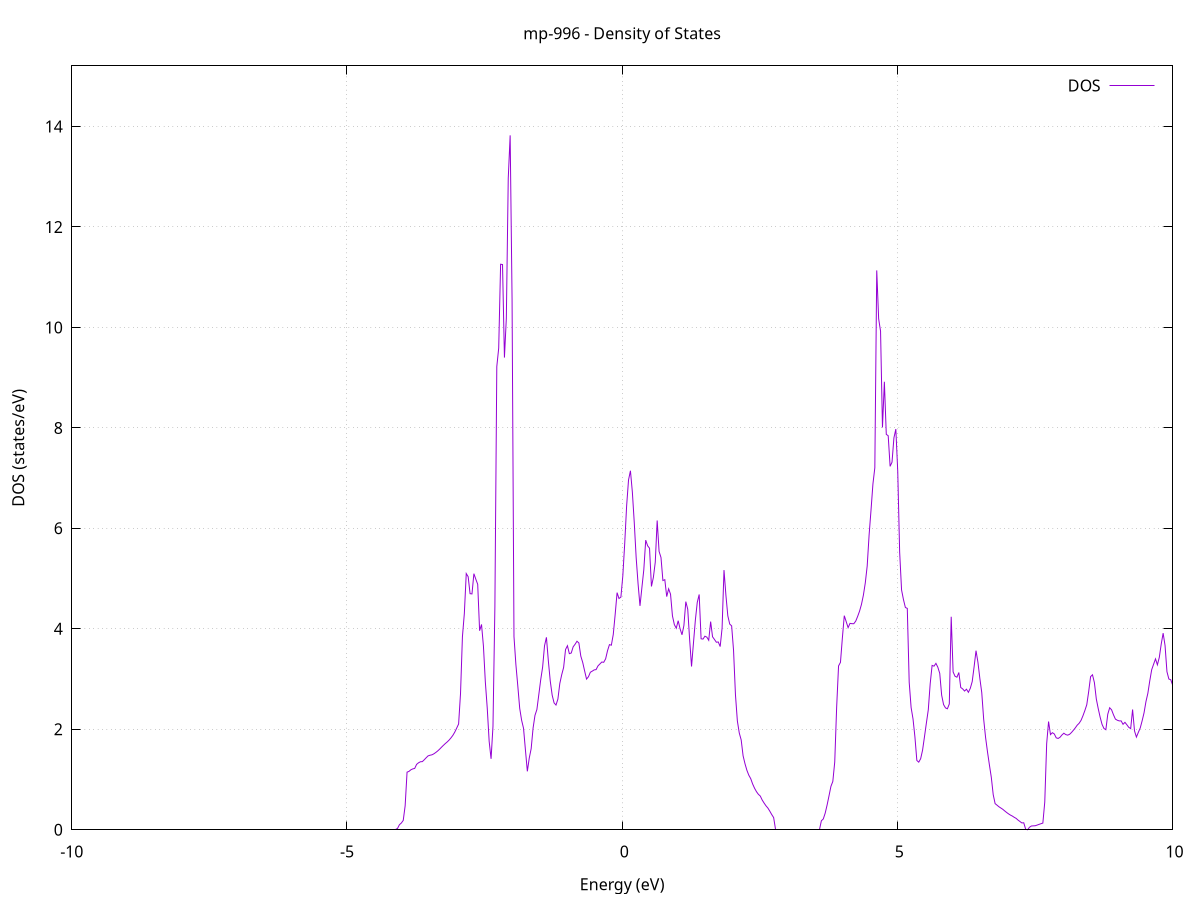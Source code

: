 set title 'mp-996 - Density of States'
set xlabel 'Energy (eV)'
set ylabel 'DOS (states/eV)'
set grid
set xrange [-10:10]
set yrange [0:15.206]
set xzeroaxis lt -1
set terminal png size 800,600
set output 'mp-996_dos_gnuplot.png'
plot '-' using 1:2 with lines title 'DOS'
-44.463100 0.000000
-44.428400 0.000000
-44.393700 0.000000
-44.359000 0.000000
-44.324400 0.000000
-44.289700 0.000000
-44.255000 0.000000
-44.220300 0.000000
-44.185600 0.000000
-44.150900 0.000000
-44.116200 0.000000
-44.081500 0.000000
-44.046800 0.000000
-44.012100 0.000000
-43.977400 0.000000
-43.942700 0.000000
-43.908000 0.000000
-43.873400 0.000000
-43.838700 0.000000
-43.804000 0.000000
-43.769300 0.000000
-43.734600 0.000000
-43.699900 0.000000
-43.665200 0.000000
-43.630500 0.000000
-43.595800 0.000000
-43.561100 0.000000
-43.526400 0.000000
-43.491700 0.000000
-43.457100 0.000000
-43.422400 0.000000
-43.387700 0.000000
-43.353000 0.000000
-43.318300 0.000000
-43.283600 0.000000
-43.248900 0.000000
-43.214200 0.000000
-43.179500 0.000000
-43.144800 0.000000
-43.110100 0.000000
-43.075400 0.000000
-43.040700 0.000000
-43.006100 0.000000
-42.971400 0.000000
-42.936700 0.000000
-42.902000 0.000000
-42.867300 0.000000
-42.832600 0.000000
-42.797900 0.000000
-42.763200 0.000000
-42.728500 0.000000
-42.693800 0.000000
-42.659100 0.000000
-42.624400 0.000000
-42.589800 0.000000
-42.555100 0.000000
-42.520400 0.000000
-42.485700 0.000000
-42.451000 0.000000
-42.416300 0.000000
-42.381600 0.000000
-42.346900 0.000000
-42.312200 0.000000
-42.277500 0.000000
-42.242800 0.000000
-42.208100 0.000000
-42.173400 0.000000
-42.138800 0.000000
-42.104100 0.000000
-42.069400 0.000000
-42.034700 0.000000
-42.000000 0.000000
-41.965300 0.000000
-41.930600 0.000000
-41.895900 0.000000
-41.861200 0.000000
-41.826500 0.000000
-41.791800 0.000000
-41.757100 0.000000
-41.722500 0.000000
-41.687800 0.000000
-41.653100 0.000000
-41.618400 0.000000
-41.583700 0.000000
-41.549000 0.000000
-41.514300 0.000000
-41.479600 0.000000
-41.444900 0.000000
-41.410200 0.000000
-41.375500 0.000000
-41.340800 0.000000
-41.306100 481.520100
-41.271500 0.000000
-41.236800 0.000000
-41.202100 0.000000
-41.167400 0.000000
-41.132700 0.000000
-41.098000 0.000000
-41.063300 0.000000
-41.028600 0.000000
-40.993900 0.000000
-40.959200 23.915100
-40.924500 19.871700
-40.889800 24.821700
-40.855200 14.675400
-40.820500 0.000000
-40.785800 0.000000
-40.751100 152.923300
-40.716400 0.000000
-40.681700 0.000000
-40.647000 0.000000
-40.612300 0.000000
-40.577600 0.000000
-40.542900 0.000000
-40.508200 0.000000
-40.473500 0.000000
-40.438800 0.000000
-40.404200 0.000000
-40.369500 0.000000
-40.334800 0.000000
-40.300100 0.000000
-40.265400 0.000000
-40.230700 0.000000
-40.196000 0.000000
-40.161300 0.000000
-40.126600 0.000000
-40.091900 0.000000
-40.057200 0.000000
-40.022500 0.000000
-39.987900 0.000000
-39.953200 0.000000
-39.918500 0.000000
-39.883800 0.000000
-39.849100 0.000000
-39.814400 0.000000
-39.779700 0.000000
-39.745000 0.000000
-39.710300 0.000000
-39.675600 0.000000
-39.640900 0.000000
-39.606200 0.000000
-39.571500 0.000000
-39.536900 0.000000
-39.502200 0.000000
-39.467500 0.000000
-39.432800 0.000000
-39.398100 0.000000
-39.363400 0.000000
-39.328700 0.000000
-39.294000 0.000000
-39.259300 0.000000
-39.224600 0.000000
-39.189900 0.000000
-39.155200 0.000000
-39.120600 0.000000
-39.085900 0.000000
-39.051200 0.000000
-39.016500 0.000000
-38.981800 0.000000
-38.947100 0.000000
-38.912400 0.000000
-38.877700 0.000000
-38.843000 0.000000
-38.808300 0.000000
-38.773600 0.000000
-38.738900 0.000000
-38.704200 0.000000
-38.669600 0.000000
-38.634900 0.000000
-38.600200 0.000000
-38.565500 0.000000
-38.530800 0.000000
-38.496100 0.000000
-38.461400 0.000000
-38.426700 0.000000
-38.392000 0.000000
-38.357300 0.000000
-38.322600 0.000000
-38.287900 0.000000
-38.253300 0.000000
-38.218600 0.000000
-38.183900 0.000000
-38.149200 0.000000
-38.114500 0.000000
-38.079800 0.000000
-38.045100 0.000000
-38.010400 0.000000
-37.975700 0.000000
-37.941000 0.000000
-37.906300 0.000000
-37.871600 0.000000
-37.836900 0.000000
-37.802300 0.000000
-37.767600 0.000000
-37.732900 0.000000
-37.698200 0.000000
-37.663500 0.000000
-37.628800 0.000000
-37.594100 0.000000
-37.559400 0.000000
-37.524700 0.000000
-37.490000 0.000000
-37.455300 0.000000
-37.420600 0.000000
-37.386000 0.000000
-37.351300 0.000000
-37.316600 0.000000
-37.281900 0.000000
-37.247200 0.000000
-37.212500 0.000000
-37.177800 0.000000
-37.143100 0.000000
-37.108400 0.000000
-37.073700 0.000000
-37.039000 0.000000
-37.004300 0.000000
-36.969600 0.000000
-36.935000 0.000000
-36.900300 0.000000
-36.865600 0.000000
-36.830900 0.000000
-36.796200 0.000000
-36.761500 0.000000
-36.726800 0.000000
-36.692100 0.000000
-36.657400 0.000000
-36.622700 0.000000
-36.588000 0.000000
-36.553300 0.000000
-36.518700 0.000000
-36.484000 0.000000
-36.449300 0.000000
-36.414600 0.000000
-36.379900 0.000000
-36.345200 0.000000
-36.310500 0.000000
-36.275800 0.000000
-36.241100 0.000000
-36.206400 0.000000
-36.171700 0.000000
-36.137000 0.000000
-36.102300 0.000000
-36.067700 0.000000
-36.033000 0.000000
-35.998300 0.000000
-35.963600 0.000000
-35.928900 0.000000
-35.894200 0.000000
-35.859500 0.000000
-35.824800 0.000000
-35.790100 0.000000
-35.755400 0.000000
-35.720700 0.000000
-35.686000 0.000000
-35.651400 0.000000
-35.616700 0.000000
-35.582000 0.000000
-35.547300 0.000000
-35.512600 0.000000
-35.477900 0.000000
-35.443200 0.000000
-35.408500 0.000000
-35.373800 0.000000
-35.339100 0.000000
-35.304400 0.000000
-35.269700 0.000000
-35.235000 0.000000
-35.200400 0.000000
-35.165700 0.000000
-35.131000 0.000000
-35.096300 0.000000
-35.061600 0.000000
-35.026900 0.000000
-34.992200 0.000000
-34.957500 0.000000
-34.922800 0.000000
-34.888100 0.000000
-34.853400 0.000000
-34.818700 0.000000
-34.784100 0.000000
-34.749400 0.000000
-34.714700 0.000000
-34.680000 0.000000
-34.645300 0.000000
-34.610600 0.000000
-34.575900 0.000000
-34.541200 0.000000
-34.506500 0.000000
-34.471800 0.000000
-34.437100 0.000000
-34.402400 0.000000
-34.367700 0.000000
-34.333100 0.000000
-34.298400 0.000000
-34.263700 0.000000
-34.229000 0.000000
-34.194300 0.000000
-34.159600 0.000000
-34.124900 0.000000
-34.090200 0.000000
-34.055500 0.000000
-34.020800 0.000000
-33.986100 0.000000
-33.951400 0.000000
-33.916800 0.000000
-33.882100 0.000000
-33.847400 0.000000
-33.812700 0.000000
-33.778000 0.000000
-33.743300 0.000000
-33.708600 0.000000
-33.673900 0.000000
-33.639200 0.000000
-33.604500 0.000000
-33.569800 0.000000
-33.535100 0.000000
-33.500400 0.000000
-33.465800 0.000000
-33.431100 0.000000
-33.396400 0.000000
-33.361700 0.000000
-33.327000 0.000000
-33.292300 0.000000
-33.257600 0.000000
-33.222900 0.000000
-33.188200 0.000000
-33.153500 0.000000
-33.118800 0.000000
-33.084100 0.000000
-33.049500 0.000000
-33.014800 0.000000
-32.980100 0.000000
-32.945400 0.000000
-32.910700 0.000000
-32.876000 0.000000
-32.841300 0.000000
-32.806600 0.000000
-32.771900 0.000000
-32.737200 0.000000
-32.702500 0.000000
-32.667800 0.000000
-32.633100 0.000000
-32.598500 0.000000
-32.563800 0.000000
-32.529100 0.000000
-32.494400 0.000000
-32.459700 0.000000
-32.425000 0.000000
-32.390300 0.000000
-32.355600 0.000000
-32.320900 0.000000
-32.286200 0.000000
-32.251500 0.000000
-32.216800 0.000000
-32.182200 0.000000
-32.147500 0.000000
-32.112800 0.000000
-32.078100 0.000000
-32.043400 0.000000
-32.008700 0.000000
-31.974000 0.000000
-31.939300 0.000000
-31.904600 0.000000
-31.869900 0.000000
-31.835200 0.000000
-31.800500 0.000000
-31.765800 0.000000
-31.731200 0.000000
-31.696500 0.000000
-31.661800 0.000000
-31.627100 0.000000
-31.592400 0.000000
-31.557700 0.000000
-31.523000 0.000000
-31.488300 0.000000
-31.453600 0.000000
-31.418900 0.000000
-31.384200 0.000000
-31.349500 0.000000
-31.314900 0.000000
-31.280200 0.000000
-31.245500 0.000000
-31.210800 0.000000
-31.176100 0.000000
-31.141400 0.000000
-31.106700 0.000000
-31.072000 0.000000
-31.037300 0.000000
-31.002600 0.000000
-30.967900 0.000000
-30.933200 0.000000
-30.898500 0.000000
-30.863900 0.000000
-30.829200 0.000000
-30.794500 0.000000
-30.759800 0.000000
-30.725100 0.000000
-30.690400 0.000000
-30.655700 0.000000
-30.621000 0.000000
-30.586300 0.000000
-30.551600 0.000000
-30.516900 0.000000
-30.482200 0.000000
-30.447600 0.000000
-30.412900 0.000000
-30.378200 0.000000
-30.343500 0.000000
-30.308800 0.000000
-30.274100 0.000000
-30.239400 0.000000
-30.204700 0.000000
-30.170000 0.000000
-30.135300 0.000000
-30.100600 0.000000
-30.065900 0.000000
-30.031200 0.000000
-29.996600 0.000000
-29.961900 0.000000
-29.927200 0.000000
-29.892500 0.000000
-29.857800 0.000000
-29.823100 0.000000
-29.788400 0.000000
-29.753700 0.000000
-29.719000 0.000000
-29.684300 0.000000
-29.649600 0.000000
-29.614900 0.000000
-29.580300 0.000000
-29.545600 0.000000
-29.510900 0.000000
-29.476200 0.000000
-29.441500 0.000000
-29.406800 0.000000
-29.372100 0.000000
-29.337400 0.000000
-29.302700 0.000000
-29.268000 0.000000
-29.233300 0.000000
-29.198600 0.000000
-29.163900 0.000000
-29.129300 0.000000
-29.094600 0.000000
-29.059900 0.000000
-29.025200 0.000000
-28.990500 0.000000
-28.955800 0.000000
-28.921100 0.000000
-28.886400 0.000000
-28.851700 0.000000
-28.817000 0.000000
-28.782300 0.000000
-28.747600 0.000000
-28.713000 0.000000
-28.678300 0.000000
-28.643600 0.000000
-28.608900 0.000000
-28.574200 0.000000
-28.539500 0.000000
-28.504800 0.000000
-28.470100 0.000000
-28.435400 0.000000
-28.400700 0.000000
-28.366000 0.000000
-28.331300 0.000000
-28.296600 0.000000
-28.262000 0.000000
-28.227300 0.000000
-28.192600 0.000000
-28.157900 0.000000
-28.123200 0.000000
-28.088500 0.000000
-28.053800 0.000000
-28.019100 0.000000
-27.984400 0.000000
-27.949700 0.000000
-27.915000 0.000000
-27.880300 0.000000
-27.845700 0.000000
-27.811000 0.000000
-27.776300 0.000000
-27.741600 0.000000
-27.706900 0.000000
-27.672200 0.000000
-27.637500 0.000000
-27.602800 0.000000
-27.568100 0.000000
-27.533400 0.000000
-27.498700 0.000000
-27.464000 0.000000
-27.429300 0.000000
-27.394700 0.000000
-27.360000 0.000000
-27.325300 0.000000
-27.290600 0.000000
-27.255900 0.000000
-27.221200 0.000000
-27.186500 0.000000
-27.151800 0.000000
-27.117100 0.000000
-27.082400 0.000000
-27.047700 0.000000
-27.013000 0.000000
-26.978400 0.000000
-26.943700 0.000000
-26.909000 0.000000
-26.874300 0.000000
-26.839600 0.000000
-26.804900 0.000000
-26.770200 0.000000
-26.735500 0.000000
-26.700800 0.000000
-26.666100 0.000000
-26.631400 0.000000
-26.596700 0.000000
-26.562000 0.000000
-26.527400 0.000000
-26.492700 0.000000
-26.458000 0.000000
-26.423300 0.000000
-26.388600 0.000000
-26.353900 0.000000
-26.319200 0.000000
-26.284500 0.000000
-26.249800 0.000000
-26.215100 0.000000
-26.180400 0.000000
-26.145700 0.000000
-26.111100 0.000000
-26.076400 0.000000
-26.041700 0.000000
-26.007000 0.000000
-25.972300 0.000000
-25.937600 0.000000
-25.902900 0.000000
-25.868200 0.000000
-25.833500 0.000000
-25.798800 0.000000
-25.764100 0.000000
-25.729400 0.000000
-25.694700 0.000000
-25.660100 0.000000
-25.625400 0.000000
-25.590700 0.000000
-25.556000 0.000000
-25.521300 0.000000
-25.486600 0.000000
-25.451900 0.000000
-25.417200 0.000000
-25.382500 0.000000
-25.347800 0.000000
-25.313100 0.000000
-25.278400 0.000000
-25.243800 0.000000
-25.209100 0.000000
-25.174400 0.000000
-25.139700 0.000000
-25.105000 0.000000
-25.070300 0.000000
-25.035600 0.000000
-25.000900 0.000000
-24.966200 0.000000
-24.931500 0.000000
-24.896800 0.000000
-24.862100 0.000000
-24.827400 0.000000
-24.792800 0.000000
-24.758100 0.000000
-24.723400 0.000000
-24.688700 0.000000
-24.654000 0.000000
-24.619300 0.000000
-24.584600 0.000000
-24.549900 0.000000
-24.515200 0.000000
-24.480500 0.000000
-24.445800 0.000000
-24.411100 0.000000
-24.376500 0.000000
-24.341800 0.000000
-24.307100 0.000000
-24.272400 0.000000
-24.237700 0.000000
-24.203000 0.000000
-24.168300 0.000000
-24.133600 0.000000
-24.098900 0.000000
-24.064200 0.000000
-24.029500 0.000000
-23.994800 0.000000
-23.960100 0.000000
-23.925500 0.000000
-23.890800 0.000000
-23.856100 0.000000
-23.821400 0.000000
-23.786700 0.000000
-23.752000 0.000000
-23.717300 0.000000
-23.682600 0.000000
-23.647900 0.000000
-23.613200 0.000000
-23.578500 0.000000
-23.543800 0.000000
-23.509200 0.000000
-23.474500 0.000000
-23.439800 0.000000
-23.405100 0.000000
-23.370400 0.000000
-23.335700 0.000000
-23.301000 0.000000
-23.266300 0.000000
-23.231600 0.000000
-23.196900 0.000000
-23.162200 0.000000
-23.127500 0.000000
-23.092800 0.000000
-23.058200 0.000000
-23.023500 0.000000
-22.988800 0.000000
-22.954100 0.000000
-22.919400 0.000000
-22.884700 0.000000
-22.850000 0.000000
-22.815300 0.000000
-22.780600 0.000000
-22.745900 0.000000
-22.711200 0.000000
-22.676500 0.000000
-22.641900 0.000000
-22.607200 0.000000
-22.572500 0.000000
-22.537800 0.000000
-22.503100 0.000000
-22.468400 0.000000
-22.433700 0.000000
-22.399000 0.000000
-22.364300 0.000000
-22.329600 0.000000
-22.294900 0.000000
-22.260200 0.000000
-22.225500 0.000000
-22.190900 0.000000
-22.156200 0.000000
-22.121500 0.000000
-22.086800 0.000000
-22.052100 0.000000
-22.017400 0.000000
-21.982700 0.000000
-21.948000 0.000000
-21.913300 0.000000
-21.878600 0.000000
-21.843900 0.000000
-21.809200 0.000000
-21.774600 0.000000
-21.739900 0.000000
-21.705200 0.000000
-21.670500 0.000000
-21.635800 0.000000
-21.601100 0.000000
-21.566400 0.000000
-21.531700 0.000000
-21.497000 0.000000
-21.462300 0.000000
-21.427600 0.000000
-21.392900 0.000000
-21.358200 0.000000
-21.323600 0.000000
-21.288900 0.000000
-21.254200 0.000000
-21.219500 0.000000
-21.184800 0.000000
-21.150100 0.000000
-21.115400 0.000000
-21.080700 0.000000
-21.046000 0.000000
-21.011300 0.000000
-20.976600 0.000000
-20.941900 0.000000
-20.907300 0.000000
-20.872600 0.000000
-20.837900 0.000000
-20.803200 0.000000
-20.768500 0.000000
-20.733800 0.000000
-20.699100 0.000000
-20.664400 0.000000
-20.629700 0.000000
-20.595000 0.000000
-20.560300 0.000000
-20.525600 0.000000
-20.490900 0.000000
-20.456300 0.000000
-20.421600 0.000000
-20.386900 0.000000
-20.352200 0.000000
-20.317500 0.000000
-20.282800 0.000000
-20.248100 0.000000
-20.213400 0.000000
-20.178700 0.000000
-20.144000 0.000000
-20.109300 0.000000
-20.074600 0.000000
-20.039900 0.000000
-20.005300 0.000000
-19.970600 0.000000
-19.935900 0.000000
-19.901200 0.000000
-19.866500 0.000000
-19.831800 0.000000
-19.797100 0.000000
-19.762400 0.000000
-19.727700 0.000000
-19.693000 0.000000
-19.658300 0.000000
-19.623600 0.000000
-19.589000 0.000000
-19.554300 0.000000
-19.519600 0.000000
-19.484900 0.000000
-19.450200 0.000000
-19.415500 0.000000
-19.380800 0.000000
-19.346100 0.000000
-19.311400 0.000000
-19.276700 0.000000
-19.242000 0.000000
-19.207300 0.000000
-19.172600 0.000000
-19.138000 0.000000
-19.103300 0.000000
-19.068600 0.000000
-19.033900 0.000000
-18.999200 0.000000
-18.964500 0.000000
-18.929800 0.000000
-18.895100 0.000000
-18.860400 0.000000
-18.825700 0.000000
-18.791000 0.000000
-18.756300 0.000000
-18.721700 0.000000
-18.687000 0.000000
-18.652300 0.000000
-18.617600 0.000000
-18.582900 0.000000
-18.548200 0.000000
-18.513500 0.000000
-18.478800 0.000000
-18.444100 0.000000
-18.409400 0.000000
-18.374700 0.000000
-18.340000 0.000000
-18.305300 0.000000
-18.270700 0.000000
-18.236000 0.000000
-18.201300 0.000000
-18.166600 0.000000
-18.131900 0.000000
-18.097200 0.000000
-18.062500 0.000000
-18.027800 0.000000
-17.993100 0.000000
-17.958400 0.000000
-17.923700 0.000000
-17.889000 0.000000
-17.854400 0.000000
-17.819700 0.000000
-17.785000 0.000000
-17.750300 0.000000
-17.715600 0.000000
-17.680900 0.000000
-17.646200 0.000000
-17.611500 0.000000
-17.576800 0.000000
-17.542100 0.000000
-17.507400 0.000000
-17.472700 0.000000
-17.438000 0.000000
-17.403400 0.000000
-17.368700 0.000000
-17.334000 0.000000
-17.299300 0.000000
-17.264600 0.000000
-17.229900 0.000000
-17.195200 0.000000
-17.160500 0.000000
-17.125800 0.000000
-17.091100 0.000000
-17.056400 0.000000
-17.021700 0.000000
-16.987100 0.000000
-16.952400 0.000000
-16.917700 0.000000
-16.883000 0.000000
-16.848300 0.000000
-16.813600 0.000000
-16.778900 0.000000
-16.744200 0.000000
-16.709500 0.000000
-16.674800 0.000000
-16.640100 0.000000
-16.605400 0.000000
-16.570700 0.000000
-16.536100 0.000000
-16.501400 0.000000
-16.466700 0.000000
-16.432000 0.000000
-16.397300 0.000000
-16.362600 0.000000
-16.327900 0.000000
-16.293200 0.000000
-16.258500 0.000000
-16.223800 0.000000
-16.189100 0.000000
-16.154400 0.000000
-16.119800 0.000000
-16.085100 0.000000
-16.050400 0.000000
-16.015700 0.000000
-15.981000 0.000000
-15.946300 0.000000
-15.911600 0.000000
-15.876900 0.000000
-15.842200 0.000000
-15.807500 0.000000
-15.772800 0.000000
-15.738100 0.096900
-15.703400 0.216500
-15.668800 0.315700
-15.634100 0.378300
-15.599400 0.438300
-15.564700 0.506000
-15.530000 0.578300
-15.495300 0.627000
-15.460600 0.691800
-15.425900 0.761000
-15.391200 0.843000
-15.356500 0.913400
-15.321800 0.984100
-15.287100 1.080600
-15.252500 1.179500
-15.217800 1.311800
-15.183100 1.438600
-15.148400 1.604900
-15.113700 1.847600
-15.079000 2.248500
-15.044300 2.410200
-15.009600 2.464100
-14.974900 2.283000
-14.940200 2.272200
-14.905500 2.329800
-14.870800 2.454100
-14.836100 2.655300
-14.801500 2.737700
-14.766800 2.864900
-14.732100 2.986400
-14.697400 3.152400
-14.662700 3.444800
-14.628000 3.865500
-14.593300 6.039800
-14.558600 6.590600
-14.523900 7.701900
-14.489200 6.160200
-14.454500 7.083300
-14.419800 6.280200
-14.385200 7.923300
-14.350500 5.538100
-14.315800 4.738000
-14.281100 1.347900
-14.246400 0.016600
-14.211700 0.168300
-14.177000 1.642200
-14.142300 3.545400
-14.107600 6.211100
-14.072900 11.253500
-14.038200 15.193800
-14.003500 17.744600
-13.968800 13.054200
-13.934200 10.427700
-13.899500 5.493000
-13.864800 4.987700
-13.830100 4.552900
-13.795400 4.244500
-13.760700 3.970300
-13.726000 3.794400
-13.691300 3.546300
-13.656600 2.378200
-13.621900 1.697100
-13.587200 1.143600
-13.552500 0.360600
-13.517900 0.000000
-13.483200 0.000000
-13.448500 0.000000
-13.413800 0.000000
-13.379100 0.000000
-13.344400 0.000000
-13.309700 0.000000
-13.275000 0.000000
-13.240300 0.000000
-13.205600 0.000000
-13.170900 0.000000
-13.136200 0.000000
-13.101500 0.000000
-13.066900 0.000000
-13.032200 0.000000
-12.997500 0.000000
-12.962800 0.000000
-12.928100 0.000000
-12.893400 0.000000
-12.858700 0.000000
-12.824000 0.000000
-12.789300 0.000000
-12.754600 0.000000
-12.719900 0.000000
-12.685200 0.000000
-12.650600 0.000000
-12.615900 0.000000
-12.581200 0.000000
-12.546500 0.000000
-12.511800 0.000000
-12.477100 0.000000
-12.442400 0.000000
-12.407700 0.000000
-12.373000 0.000000
-12.338300 0.000000
-12.303600 0.000000
-12.268900 0.000000
-12.234200 0.000000
-12.199600 0.000000
-12.164900 0.000000
-12.130200 0.000000
-12.095500 0.000000
-12.060800 0.000000
-12.026100 0.000000
-11.991400 0.000000
-11.956700 0.000000
-11.922000 0.000000
-11.887300 0.000000
-11.852600 0.000000
-11.817900 0.000000
-11.783300 0.000000
-11.748600 0.000000
-11.713900 0.000000
-11.679200 0.000000
-11.644500 0.000000
-11.609800 0.000000
-11.575100 0.000000
-11.540400 0.000000
-11.505700 0.000000
-11.471000 0.000000
-11.436300 0.000000
-11.401600 0.000000
-11.366900 0.000000
-11.332300 0.000000
-11.297600 0.000000
-11.262900 0.000000
-11.228200 0.000000
-11.193500 0.000000
-11.158800 0.000000
-11.124100 0.000000
-11.089400 0.000000
-11.054700 0.000000
-11.020000 0.000000
-10.985300 0.000000
-10.950600 0.000000
-10.916000 0.000000
-10.881300 0.000000
-10.846600 0.000000
-10.811900 0.000000
-10.777200 0.000000
-10.742500 0.000000
-10.707800 0.000000
-10.673100 0.000000
-10.638400 0.000000
-10.603700 0.000000
-10.569000 0.000000
-10.534300 0.000000
-10.499600 0.000000
-10.465000 0.000000
-10.430300 0.000000
-10.395600 0.000000
-10.360900 0.000000
-10.326200 0.000000
-10.291500 0.000000
-10.256800 0.000000
-10.222100 0.000000
-10.187400 0.000000
-10.152700 0.000000
-10.118000 0.000000
-10.083300 0.000000
-10.048700 0.000000
-10.014000 0.000000
-9.979300 0.000000
-9.944600 0.000000
-9.909900 0.000000
-9.875200 0.000000
-9.840500 0.000000
-9.805800 0.000000
-9.771100 0.000000
-9.736400 0.000000
-9.701700 0.000000
-9.667000 0.000000
-9.632300 0.000000
-9.597700 0.000000
-9.563000 0.000000
-9.528300 0.000000
-9.493600 0.000000
-9.458900 0.000000
-9.424200 0.000000
-9.389500 0.000000
-9.354800 0.000000
-9.320100 0.000000
-9.285400 0.000000
-9.250700 0.000000
-9.216000 0.000000
-9.181400 0.000000
-9.146700 0.000000
-9.112000 0.000000
-9.077300 0.000000
-9.042600 0.000000
-9.007900 0.000000
-8.973200 0.000000
-8.938500 0.000000
-8.903800 0.000000
-8.869100 0.000000
-8.834400 0.000000
-8.799700 0.000000
-8.765000 0.000000
-8.730400 0.000000
-8.695700 0.000000
-8.661000 0.000000
-8.626300 0.000000
-8.591600 0.000000
-8.556900 0.000000
-8.522200 0.000000
-8.487500 0.000000
-8.452800 0.000000
-8.418100 0.000000
-8.383400 0.000000
-8.348700 0.000000
-8.314100 0.000000
-8.279400 0.000000
-8.244700 0.000000
-8.210000 0.000000
-8.175300 0.000000
-8.140600 0.000000
-8.105900 0.000000
-8.071200 0.000000
-8.036500 0.000000
-8.001800 0.000000
-7.967100 0.000000
-7.932400 0.000000
-7.897700 0.000000
-7.863100 0.000000
-7.828400 0.000000
-7.793700 0.000000
-7.759000 0.000000
-7.724300 0.000000
-7.689600 0.000000
-7.654900 0.000000
-7.620200 0.000000
-7.585500 0.000000
-7.550800 0.000000
-7.516100 0.000000
-7.481400 0.000000
-7.446800 0.000000
-7.412100 0.000000
-7.377400 0.000000
-7.342700 0.000000
-7.308000 0.000000
-7.273300 0.000000
-7.238600 0.000000
-7.203900 0.000000
-7.169200 0.000000
-7.134500 0.000000
-7.099800 0.000000
-7.065100 0.000000
-7.030400 0.000000
-6.995800 0.000000
-6.961100 0.000000
-6.926400 0.000000
-6.891700 0.000000
-6.857000 0.000000
-6.822300 0.000000
-6.787600 0.000000
-6.752900 0.000000
-6.718200 0.000000
-6.683500 0.000000
-6.648800 0.000000
-6.614100 0.000000
-6.579500 0.000000
-6.544800 0.000000
-6.510100 0.000000
-6.475400 0.000000
-6.440700 0.000000
-6.406000 0.000000
-6.371300 0.000000
-6.336600 0.000000
-6.301900 0.000000
-6.267200 0.000000
-6.232500 0.000000
-6.197800 0.000000
-6.163100 0.000000
-6.128500 0.000000
-6.093800 0.000000
-6.059100 0.000000
-6.024400 0.000000
-5.989700 0.000000
-5.955000 0.000000
-5.920300 0.000000
-5.885600 0.000000
-5.850900 0.000000
-5.816200 0.000000
-5.781500 0.000000
-5.746800 0.000000
-5.712200 0.000000
-5.677500 0.000000
-5.642800 0.000000
-5.608100 0.000000
-5.573400 0.000000
-5.538700 0.000000
-5.504000 0.000000
-5.469300 0.000000
-5.434600 0.000000
-5.399900 0.000000
-5.365200 0.000000
-5.330500 0.000000
-5.295800 0.000000
-5.261200 0.000000
-5.226500 0.000000
-5.191800 0.000000
-5.157100 0.000000
-5.122400 0.000000
-5.087700 0.000000
-5.053000 0.000000
-5.018300 0.000000
-4.983600 0.000000
-4.948900 0.000000
-4.914200 0.000000
-4.879500 0.000000
-4.844900 0.000000
-4.810200 0.000000
-4.775500 0.000000
-4.740800 0.000000
-4.706100 0.000000
-4.671400 0.000000
-4.636700 0.000000
-4.602000 0.000000
-4.567300 0.000000
-4.532600 0.000000
-4.497900 0.000000
-4.463200 0.000000
-4.428500 0.000000
-4.393900 0.000000
-4.359200 0.000000
-4.324500 0.000000
-4.289800 0.000000
-4.255100 0.000000
-4.220400 0.000000
-4.185700 0.000000
-4.151000 0.000000
-4.116300 0.000000
-4.081600 0.026700
-4.046900 0.100600
-4.012200 0.134100
-3.977600 0.186200
-3.942900 0.477000
-3.908200 1.147300
-3.873500 1.162100
-3.838800 1.194100
-3.804100 1.212100
-3.769400 1.220900
-3.734700 1.301700
-3.700000 1.333200
-3.665300 1.354000
-3.630600 1.356900
-3.595900 1.393200
-3.561200 1.433100
-3.526600 1.470600
-3.491900 1.483900
-3.457200 1.491600
-3.422500 1.511100
-3.387800 1.537400
-3.353100 1.567700
-3.318400 1.602600
-3.283700 1.641900
-3.249000 1.679700
-3.214300 1.715200
-3.179600 1.747600
-3.144900 1.784800
-3.110300 1.829100
-3.075600 1.879900
-3.040900 1.944600
-3.006200 2.024200
-2.971500 2.105900
-2.936800 2.711400
-2.902100 3.843300
-2.867400 4.304700
-2.832700 5.099900
-2.798000 5.037700
-2.763300 4.699300
-2.728600 4.695000
-2.693900 5.098100
-2.659300 4.989600
-2.624600 4.886400
-2.589900 3.962500
-2.555200 4.087400
-2.520500 3.657100
-2.485800 2.942600
-2.451100 2.419900
-2.416400 1.760700
-2.381700 1.412400
-2.347000 2.059500
-2.312300 4.440700
-2.277600 9.220300
-2.243000 9.587400
-2.208300 11.257800
-2.173600 11.251000
-2.138900 9.399500
-2.104200 10.182100
-2.069500 12.968200
-2.034800 13.823300
-2.000100 10.563300
-1.965400 3.846500
-1.930700 3.289100
-1.896000 2.863300
-1.861300 2.417400
-1.826600 2.180600
-1.792000 2.021200
-1.757300 1.588600
-1.722600 1.163500
-1.687900 1.426400
-1.653200 1.614100
-1.618500 2.023300
-1.583800 2.278100
-1.549100 2.393600
-1.514400 2.688800
-1.479700 2.986100
-1.445000 3.236200
-1.410300 3.662900
-1.375700 3.830800
-1.341000 3.363500
-1.306300 2.961500
-1.271600 2.681300
-1.236900 2.525500
-1.202200 2.483000
-1.167500 2.601100
-1.132800 2.910500
-1.098100 3.086600
-1.063400 3.231300
-1.028700 3.587500
-0.994000 3.663800
-0.959300 3.505700
-0.924700 3.518600
-0.890000 3.642200
-0.855300 3.692400
-0.820600 3.752900
-0.785900 3.717600
-0.751200 3.456800
-0.716500 3.330800
-0.681800 3.162200
-0.647100 2.999900
-0.612400 3.045900
-0.577700 3.135700
-0.543000 3.157700
-0.508400 3.182500
-0.473700 3.188200
-0.439000 3.262100
-0.404300 3.300600
-0.369600 3.339200
-0.334900 3.333800
-0.300200 3.402400
-0.265500 3.565200
-0.230800 3.685300
-0.196100 3.674500
-0.161400 3.887600
-0.126700 4.287100
-0.092000 4.720400
-0.057400 4.603400
-0.022700 4.631900
0.012000 5.051500
0.046700 5.698300
0.081400 6.445300
0.116100 6.964000
0.150800 7.146900
0.185500 6.722300
0.220200 6.114500
0.254900 5.413900
0.289600 4.894100
0.324300 4.456400
0.358900 4.821700
0.393600 5.175900
0.428300 5.765600
0.463000 5.653500
0.497700 5.603700
0.532400 4.843700
0.567100 5.022000
0.601800 5.326700
0.636500 6.156400
0.671200 5.540600
0.705900 5.419900
0.740600 4.961500
0.775300 4.978300
0.809900 4.641500
0.844600 4.796500
0.879300 4.689000
0.914000 4.258500
0.948700 4.083600
0.983400 4.011800
1.018100 4.161900
1.052800 4.000500
1.087500 3.880900
1.122200 4.067200
1.156900 4.541400
1.191600 4.391300
1.226200 3.789900
1.260900 3.250100
1.295600 3.713900
1.330300 4.172400
1.365000 4.527500
1.399700 4.683900
1.434400 3.801500
1.469100 3.795800
1.503800 3.853200
1.538500 3.834700
1.573200 3.772100
1.607900 4.143800
1.642600 3.841800
1.677200 3.788800
1.711900 3.733000
1.746600 3.738400
1.781300 3.646700
1.816000 4.013500
1.850700 5.169200
1.885400 4.669300
1.920100 4.258600
1.954800 4.094600
1.989500 4.058800
2.024200 3.571700
2.058900 2.688100
2.093500 2.166100
2.128200 1.926300
2.162900 1.788700
2.197600 1.472500
2.232300 1.314300
2.267000 1.183200
2.301700 1.086200
2.336400 1.017700
2.371100 0.911500
2.405800 0.827300
2.440500 0.758800
2.475200 0.706200
2.509900 0.671600
2.544500 0.592800
2.579200 0.532000
2.613900 0.476500
2.648600 0.432000
2.683300 0.369600
2.718000 0.303000
2.752700 0.243100
2.787400 0.005800
2.822100 0.000000
2.856800 0.000000
2.891500 0.000000
2.926200 0.000000
2.960800 0.000000
2.995500 0.000000
3.030200 0.000000
3.064900 0.000000
3.099600 0.000000
3.134300 0.000000
3.169000 0.000000
3.203700 0.000000
3.238400 0.000000
3.273100 0.000000
3.307800 0.000000
3.342500 0.000000
3.377200 0.000000
3.411800 0.000000
3.446500 0.000000
3.481200 0.000000
3.515900 0.000000
3.550600 0.000000
3.585300 0.000000
3.620000 0.179400
3.654700 0.215200
3.689400 0.330900
3.724100 0.493400
3.758800 0.676100
3.793500 0.863700
3.828100 0.962900
3.862800 1.348900
3.897500 2.436600
3.932200 3.261400
3.966900 3.332900
4.001600 3.819100
4.036300 4.261900
4.071000 4.143400
4.105700 4.023500
4.140400 4.108900
4.175100 4.102500
4.209800 4.102700
4.244500 4.153700
4.279100 4.247000
4.313800 4.352000
4.348500 4.486600
4.383200 4.668800
4.417900 4.913600
4.452600 5.250600
4.487300 5.868100
4.522000 6.361700
4.556700 6.881800
4.591400 7.206100
4.626100 11.134700
4.660800 10.172400
4.695400 9.924600
4.730100 8.008100
4.764800 8.917900
4.799500 7.870900
4.834200 7.843900
4.868900 7.234100
4.903600 7.317400
4.938300 7.802100
4.973000 7.976200
5.007700 7.132800
5.042400 5.529900
5.077100 4.773500
5.111800 4.581400
5.146400 4.424600
5.181100 4.407000
5.215800 2.936600
5.250500 2.433600
5.285200 2.206500
5.319900 1.847100
5.354600 1.379900
5.389300 1.346000
5.424000 1.414600
5.458700 1.584700
5.493400 1.851900
5.528100 2.125500
5.562700 2.387800
5.597400 2.908000
5.632100 3.271600
5.666800 3.257300
5.701500 3.312500
5.736200 3.235400
5.770900 3.113100
5.805600 2.678700
5.840300 2.492800
5.875000 2.426400
5.909700 2.408500
5.944400 2.503900
5.979100 4.240800
6.013700 3.142200
6.048400 3.056000
6.083100 3.037300
6.117800 3.130400
6.152500 2.832500
6.187200 2.804400
6.221900 2.761700
6.256600 2.798100
6.291300 2.736400
6.326000 2.816100
6.360700 2.949800
6.395400 3.246000
6.430000 3.565600
6.464700 3.333600
6.499400 3.014600
6.534100 2.730800
6.568800 2.203100
6.603500 1.838700
6.638200 1.552700
6.672900 1.293000
6.707600 1.045400
6.742300 0.700100
6.777000 0.520400
6.811700 0.489800
6.846400 0.458000
6.881000 0.433200
6.915700 0.407900
6.950400 0.375900
6.985100 0.345200
7.019800 0.317500
7.054500 0.292900
7.089200 0.273300
7.123900 0.248300
7.158600 0.226800
7.193300 0.192900
7.228000 0.164700
7.262700 0.136700
7.297300 0.139000
7.332000 0.010900
7.366700 0.000000
7.401400 0.050300
7.436100 0.075100
7.470800 0.078000
7.505500 0.080400
7.540200 0.093500
7.574900 0.107500
7.609600 0.120600
7.644300 0.133400
7.679000 0.551800
7.713700 1.715800
7.748300 2.154400
7.783000 1.894500
7.817700 1.932500
7.852400 1.907400
7.887100 1.830200
7.921800 1.818000
7.956500 1.841700
7.991200 1.887300
8.025900 1.922000
8.060600 1.894800
8.095300 1.883800
8.130000 1.900100
8.164600 1.936300
8.199300 1.981100
8.234000 2.029100
8.268700 2.082400
8.303400 2.120100
8.338100 2.178000
8.372800 2.268800
8.407500 2.373200
8.442200 2.488600
8.476900 2.749800
8.511600 3.048600
8.546300 3.085200
8.581000 2.929100
8.615600 2.604400
8.650300 2.413000
8.685000 2.242000
8.719700 2.099000
8.754400 2.016400
8.789100 1.992200
8.823800 2.300300
8.858500 2.428900
8.893200 2.387900
8.927900 2.288300
8.962600 2.203200
8.997300 2.180400
9.031900 2.167000
9.066600 2.167800
9.101300 2.099600
9.136000 2.138600
9.170700 2.090300
9.205400 2.039000
9.240100 2.013800
9.274800 2.394200
9.309500 1.969000
9.344200 1.845400
9.378900 1.938000
9.413600 2.025400
9.448300 2.168800
9.482900 2.327900
9.517600 2.550600
9.552300 2.716800
9.587000 2.964600
9.621700 3.184800
9.656400 3.294900
9.691100 3.401800
9.725800 3.283200
9.760500 3.433600
9.795200 3.697000
9.829900 3.913700
9.864600 3.668300
9.899200 3.146800
9.933900 3.001200
9.968600 2.986000
10.003300 2.877400
10.038000 2.888900
10.072700 2.912800
10.107400 2.863300
10.142100 2.815300
10.176800 2.829800
10.211500 2.814800
10.246200 2.839600
10.280900 2.938400
10.315600 2.874900
10.350200 2.844000
10.384900 3.058700
10.419600 2.872200
10.454300 2.476900
10.489000 2.327100
10.523700 2.448800
10.558400 2.647600
10.593100 3.218900
10.627800 3.306500
10.662500 2.929600
10.697200 2.845500
10.731900 2.672500
10.766500 1.727400
10.801200 1.262200
10.835900 1.226000
10.870600 1.176200
10.905300 1.004200
10.940000 0.803500
10.974700 0.674800
11.009400 0.574000
11.044100 0.472200
11.078800 0.338800
11.113500 0.127900
11.148200 0.006100
11.182900 0.000000
11.217500 0.000000
11.252200 0.000000
11.286900 0.000000
11.321600 0.012300
11.356300 0.390000
11.391000 0.767800
11.425700 0.929300
11.460400 0.976400
11.495100 0.948700
11.529800 0.819800
11.564500 0.698300
11.599200 0.640500
11.633800 0.609500
11.668500 0.585800
11.703200 0.560100
11.737900 0.537700
11.772600 0.524000
11.807300 0.511800
11.842000 0.492400
11.876700 0.473100
11.911400 0.461500
11.946100 0.460500
11.980800 0.433000
12.015500 0.395600
12.050200 0.389600
12.084800 0.396800
12.119500 0.405200
12.154200 0.428900
12.188900 0.451600
12.223600 0.471300
12.258300 0.471100
12.293000 0.469100
12.327700 0.470300
12.362400 0.477200
12.397100 0.484000
12.431800 0.490500
12.466500 0.496600
12.501100 0.499400
12.535800 0.501800
12.570500 0.507400
12.605200 0.513000
12.639900 0.520600
12.674600 0.550300
12.709300 0.583300
12.744000 0.605900
12.778700 0.614400
12.813400 0.623400
12.848100 0.640300
12.882800 0.657400
12.917500 0.674700
12.952100 0.690200
12.986800 0.706800
13.021500 0.722300
13.056200 0.741400
13.090900 0.759500
13.125600 0.779000
13.160300 0.801600
13.195000 0.824400
13.229700 0.846000
13.264400 0.868700
13.299100 0.893200
13.333800 0.917100
13.368400 0.941100
13.403100 0.966500
13.437800 0.992000
13.472500 1.025600
13.507200 1.063500
13.541900 1.104400
13.576600 1.143400
13.611300 1.181600
13.646000 1.220700
13.680700 1.267000
13.715400 1.342200
13.750100 1.431200
13.784800 1.649800
13.819400 1.802700
13.854100 1.853500
13.888800 1.830400
13.923500 1.752900
13.958200 1.739700
13.992900 1.731100
14.027600 1.712600
14.062300 1.712800
14.097000 1.746100
14.131700 1.758000
14.166400 1.757400
14.201100 2.036900
14.235700 1.966300
14.270400 1.950100
14.305100 1.958100
14.339800 1.968200
14.374500 1.968600
14.409200 2.016100
14.443900 2.044400
14.478600 2.223800
14.513300 2.073800
14.548000 2.346600
14.582700 1.826200
14.617400 1.993800
14.652100 1.754300
14.686700 1.805200
14.721400 1.881000
14.756100 2.058200
14.790800 2.539000
14.825500 2.339300
14.860200 2.099500
14.894900 1.959300
14.929600 1.785800
14.964300 1.827300
14.999000 1.752200
15.033700 1.708500
15.068400 1.682000
15.103000 1.653300
15.137700 1.663000
15.172400 1.670800
15.207100 1.703400
15.241800 1.763900
15.276500 1.878200
15.311200 1.932300
15.345900 1.940100
15.380600 2.020900
15.415300 1.970000
15.450000 1.806400
15.484700 1.812000
15.519400 1.826600
15.554000 1.962300
15.588700 1.917600
15.623400 1.913100
15.658100 1.927600
15.692800 1.966800
15.727500 2.001800
15.762200 2.047900
15.796900 2.217900
15.831600 2.224000
15.866300 2.382100
15.901000 2.408700
15.935700 2.261100
15.970300 2.244200
16.005000 2.236900
16.039700 2.241800
16.074400 2.205900
16.109100 2.210600
16.143800 2.172900
16.178500 2.169200
16.213200 2.199600
16.247900 2.284000
16.282600 2.328600
16.317300 2.370300
16.352000 2.403300
16.386700 2.930000
16.421300 2.761100
16.456000 2.255200
16.490700 2.043700
16.525400 1.855500
16.560100 1.750100
16.594800 1.835500
16.629500 1.917500
16.664200 2.194900
16.698900 2.233600
16.733600 2.157400
16.768300 2.265600
16.803000 2.162000
16.837600 2.020000
16.872300 1.897500
16.907000 1.849600
16.941700 1.796300
16.976400 1.741900
17.011100 1.667900
17.045800 1.647100
17.080500 1.650600
17.115200 1.654000
17.149900 1.597100
17.184600 1.502600
17.219300 1.440800
17.254000 1.406300
17.288600 1.378900
17.323300 1.355600
17.358000 1.344000
17.392700 1.336900
17.427400 1.297700
17.462100 1.321300
17.496800 1.410300
17.531500 1.454900
17.566200 1.457800
17.600900 1.518300
17.635600 1.610200
17.670300 1.737900
17.704900 1.875900
17.739600 2.228100
17.774300 2.141100
17.809000 2.085900
17.843700 2.084800
17.878400 2.056800
17.913100 2.047700
17.947800 2.071100
17.982500 2.102300
18.017200 2.137300
18.051900 2.158000
18.086600 2.191100
18.121300 2.253400
18.155900 2.336100
18.190600 2.436500
18.225300 2.561300
18.260000 2.686600
18.294700 2.897500
18.329400 3.919800
18.364100 3.566000
18.398800 3.568500
18.433500 3.692700
18.468200 3.563400
18.502900 3.126400
18.537600 3.395200
18.572300 3.473100
18.606900 3.051100
18.641600 2.842000
18.676300 3.657300
18.711000 3.019500
18.745700 1.500600
18.780400 0.917200
18.815100 0.605200
18.849800 0.442400
18.884500 0.427300
18.919200 0.493500
18.953900 0.551000
18.988600 0.624100
19.023200 0.707100
19.057900 0.765900
19.092600 0.769600
19.127300 0.827400
19.162000 0.896000
19.196700 1.010100
19.231400 1.246400
19.266100 1.705000
19.300800 2.303000
19.335500 2.312400
19.370200 2.231900
19.404900 2.092200
19.439600 1.990400
19.474200 1.915000
19.508900 1.882900
19.543600 2.278600
19.578300 2.301700
19.613000 2.509900
19.647700 2.766100
19.682400 2.889000
19.717100 3.206900
19.751800 3.881600
19.786500 4.329600
19.821200 4.323100
19.855900 3.828900
19.890500 3.053000
19.925200 2.753600
19.959900 2.616600
19.994600 2.862400
20.029300 2.971500
20.064000 2.778200
20.098700 2.638900
20.133400 2.525100
20.168100 2.381400
20.202800 2.259600
20.237500 2.050900
20.272200 2.022600
20.306900 1.924900
20.341500 1.742700
20.376200 1.476000
20.410900 1.253000
20.445600 1.196700
20.480300 1.171800
20.515000 1.185500
20.549700 1.192100
20.584400 1.138800
20.619100 1.007900
20.653800 0.922100
20.688500 0.833900
20.723200 0.757100
20.757800 0.688800
20.792500 0.643100
20.827200 0.589100
20.861900 0.531700
20.896600 0.490700
20.931300 0.435600
20.966000 0.374200
21.000700 0.354100
21.035400 0.339600
21.070100 0.325000
21.104800 0.315400
21.139500 0.301000
21.174200 0.280400
21.208800 0.248800
21.243500 0.219800
21.278200 0.192600
21.312900 0.165900
21.347600 0.140700
21.382300 0.117200
21.417000 0.095500
21.451700 0.075200
21.486400 0.054200
21.521100 0.033400
21.555800 0.017800
21.590500 0.007600
21.625100 0.003900
21.659800 0.002200
21.694500 0.001000
21.729200 0.000300
21.763900 0.000000
21.798600 0.000000
21.833300 0.000000
21.868000 0.000000
21.902700 0.000000
21.937400 0.000000
21.972100 0.000000
22.006800 0.000000
22.041500 0.000000
22.076100 0.000000
22.110800 0.000000
22.145500 0.000000
22.180200 0.000000
22.214900 0.000000
22.249600 0.000000
22.284300 0.000000
22.319000 0.000000
22.353700 0.000000
22.388400 0.000000
22.423100 0.000000
22.457800 0.000000
22.492400 0.000000
22.527100 0.000000
22.561800 0.000000
22.596500 0.000000
22.631200 0.000000
22.665900 0.000000
22.700600 0.000000
22.735300 0.000000
22.770000 0.000000
22.804700 0.000000
22.839400 0.000000
22.874100 0.000000
22.908800 0.000000
22.943400 0.000000
22.978100 0.000000
23.012800 0.000000
23.047500 0.000000
23.082200 0.000000
23.116900 0.000000
23.151600 0.000000
23.186300 0.000000
23.221000 0.000000
23.255700 0.000000
23.290400 0.000000
23.325100 0.000000
23.359700 0.000000
23.394400 0.000000
23.429100 0.000000
23.463800 0.000000
23.498500 0.000000
23.533200 0.000000
23.567900 0.000000
23.602600 0.000000
23.637300 0.000000
23.672000 0.000000
23.706700 0.000000
23.741400 0.000000
23.776100 0.000000
23.810700 0.000000
23.845400 0.000000
23.880100 0.000000
23.914800 0.000000
23.949500 0.000000
23.984200 0.000000
24.018900 0.000000
24.053600 0.000000
24.088300 0.000000
24.123000 0.000000
24.157700 0.000000
24.192400 0.000000
24.227000 0.000000
24.261700 0.000000
24.296400 0.000000
24.331100 0.000000
24.365800 0.000000
24.400500 0.000000
24.435200 0.000000
24.469900 0.000000
24.504600 0.000000
24.539300 0.000000
24.574000 0.000000
24.608700 0.000000
24.643400 0.000000
24.678000 0.000000
24.712700 0.000000
24.747400 0.000000
24.782100 0.000000
24.816800 0.000000
24.851500 0.000000
24.886200 0.000000
24.920900 0.000000
e

